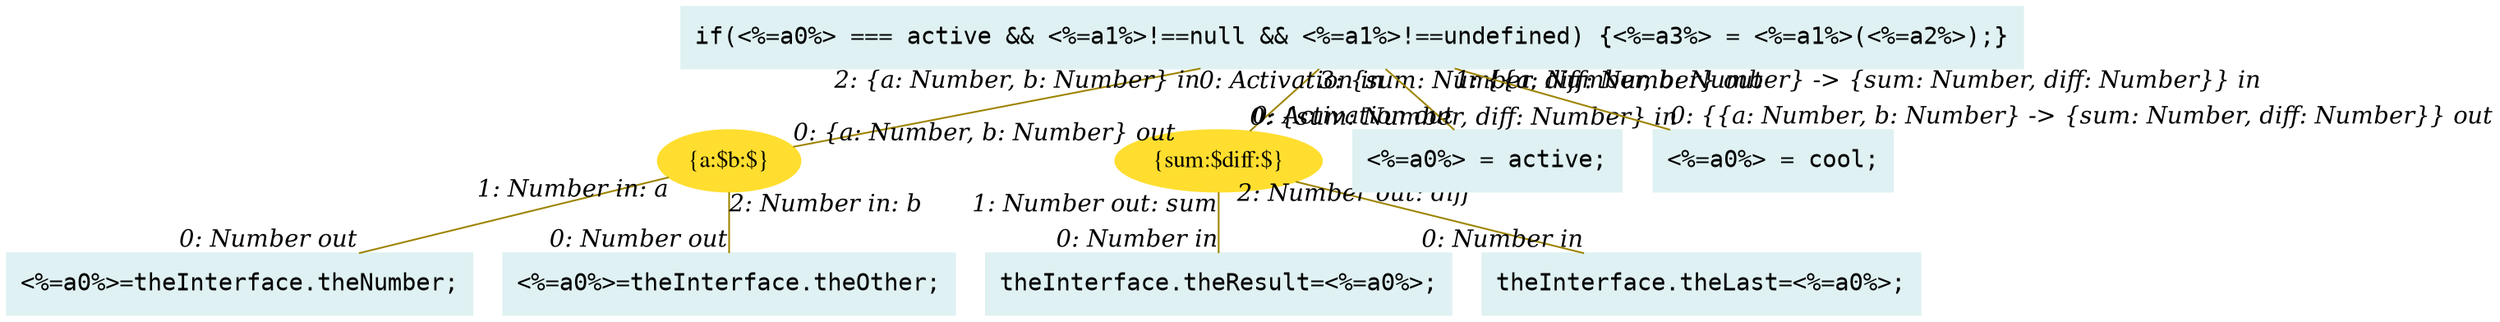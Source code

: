 digraph g{node_964 [shape="box", style="filled", color="#dff1f2", fontname="Courier", label="<%=a0%>=theInterface.theNumber;
" ]
node_966 [shape="box", style="filled", color="#dff1f2", fontname="Courier", label="<%=a0%>=theInterface.theOther;
" ]
node_968 [shape="box", style="filled", color="#dff1f2", fontname="Courier", label="theInterface.theResult=<%=a0%>;
" ]
node_970 [shape="box", style="filled", color="#dff1f2", fontname="Courier", label="theInterface.theLast=<%=a0%>;
" ]
node_999 [shape="ellipse", style="filled", color="#ffde2f", fontname="Times", label="{a:$b:$}" ]
node_1003 [shape="ellipse", style="filled", color="#ffde2f", fontname="Times", label="{sum:$diff:$}" ]
node_1020 [shape="box", style="filled", color="#dff1f2", fontname="Courier", label="<%=a0%> = active;
" ]
node_1023 [shape="box", style="filled", color="#dff1f2", fontname="Courier", label="<%=a0%> = cool;
" ]
node_1025 [shape="box", style="filled", color="#dff1f2", fontname="Courier", label="if(<%=a0%> === active && <%=a1%>!==null && <%=a1%>!==undefined) {<%=a3%> = <%=a1%>(<%=a2%>);}
" ]
node_1025 -> node_1020 [dir=none, arrowHead=none, fontname="Times-Italic", arrowsize=1, color="#9d8400", label="",  headlabel="0: Activation out", taillabel="0: Activation in" ]
node_1025 -> node_1023 [dir=none, arrowHead=none, fontname="Times-Italic", arrowsize=1, color="#9d8400", label="",  headlabel="0: {{a: Number, b: Number} -> {sum: Number, diff: Number}} out", taillabel="1: {{a: Number, b: Number} -> {sum: Number, diff: Number}} in" ]
node_1025 -> node_999 [dir=none, arrowHead=none, fontname="Times-Italic", arrowsize=1, color="#9d8400", label="",  headlabel="0: {a: Number, b: Number} out", taillabel="2: {a: Number, b: Number} in" ]
node_1025 -> node_1003 [dir=none, arrowHead=none, fontname="Times-Italic", arrowsize=1, color="#9d8400", label="",  headlabel="0: {sum: Number, diff: Number} in", taillabel="3: {sum: Number, diff: Number} out" ]
node_1003 -> node_970 [dir=none, arrowHead=none, fontname="Times-Italic", arrowsize=1, color="#9d8400", label="",  headlabel="0: Number in", taillabel="2: Number out: diff" ]
node_999 -> node_964 [dir=none, arrowHead=none, fontname="Times-Italic", arrowsize=1, color="#9d8400", label="",  headlabel="0: Number out", taillabel="1: Number in: a" ]
node_999 -> node_966 [dir=none, arrowHead=none, fontname="Times-Italic", arrowsize=1, color="#9d8400", label="",  headlabel="0: Number out", taillabel="2: Number in: b" ]
node_1003 -> node_968 [dir=none, arrowHead=none, fontname="Times-Italic", arrowsize=1, color="#9d8400", label="",  headlabel="0: Number in", taillabel="1: Number out: sum" ]
}